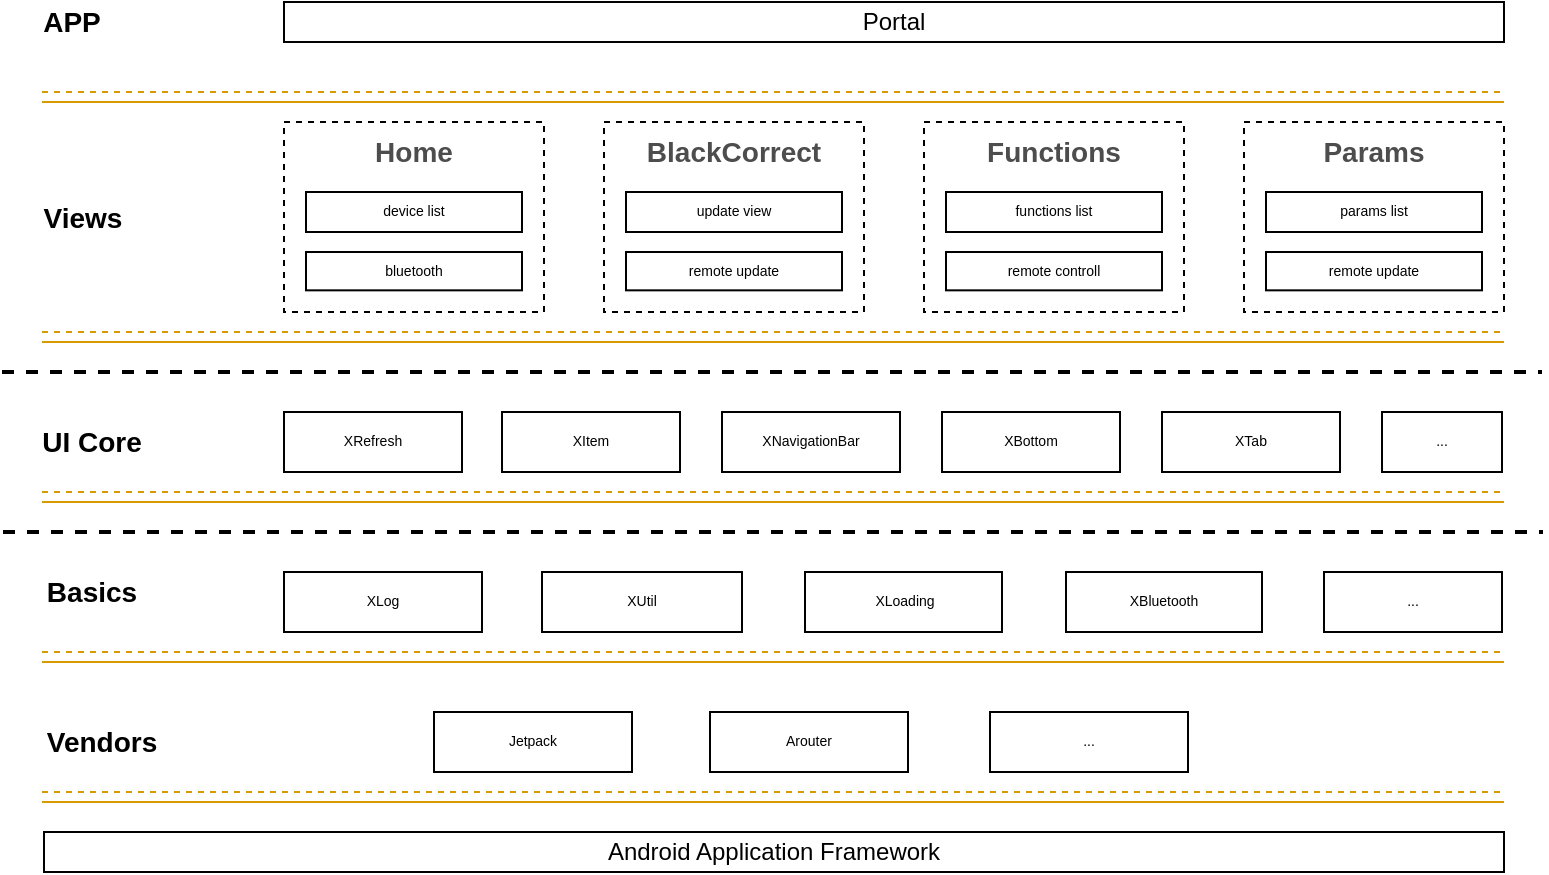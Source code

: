 <mxfile version="13.6.6" type="github">
  <diagram id="7I9l1gyeL_pr8cuKMCyd" name="Page-1">
    <mxGraphModel dx="1886" dy="818" grid="1" gridSize="10" guides="1" tooltips="1" connect="1" arrows="1" fold="1" page="1" pageScale="1" pageWidth="827" pageHeight="1169" math="0" shadow="0">
      <root>
        <mxCell id="0" />
        <mxCell id="1" parent="0" />
        <mxCell id="Bet0oROJrXsEBuuXUEGV-1" value="Portal" style="rounded=0;whiteSpace=wrap;html=1;" vertex="1" parent="1">
          <mxGeometry x="341" y="105" width="610" height="20" as="geometry" />
        </mxCell>
        <mxCell id="Bet0oROJrXsEBuuXUEGV-2" value="APP" style="text;html=1;strokeColor=none;fillColor=none;align=center;verticalAlign=middle;whiteSpace=wrap;rounded=0;fontSize=14;fontStyle=1" vertex="1" parent="1">
          <mxGeometry x="220" y="105" width="30" height="20" as="geometry" />
        </mxCell>
        <mxCell id="Bet0oROJrXsEBuuXUEGV-3" value="Android Application Framework" style="rounded=0;whiteSpace=wrap;html=1;" vertex="1" parent="1">
          <mxGeometry x="221" y="520" width="730" height="20" as="geometry" />
        </mxCell>
        <mxCell id="Bet0oROJrXsEBuuXUEGV-4" value="" style="group" vertex="1" connectable="0" parent="1">
          <mxGeometry x="220" y="150" width="731" height="5" as="geometry" />
        </mxCell>
        <mxCell id="Bet0oROJrXsEBuuXUEGV-5" value="" style="endArrow=none;dashed=1;html=1;fontSize=14;fillColor=#ffe6cc;strokeColor=#d79b00;" edge="1" parent="Bet0oROJrXsEBuuXUEGV-4">
          <mxGeometry width="50" height="50" relative="1" as="geometry">
            <mxPoint as="sourcePoint" />
            <mxPoint x="731" as="targetPoint" />
          </mxGeometry>
        </mxCell>
        <mxCell id="Bet0oROJrXsEBuuXUEGV-6" value="" style="endArrow=none;html=1;fontSize=14;fillColor=#ffe6cc;strokeColor=#d79b00;" edge="1" parent="Bet0oROJrXsEBuuXUEGV-4">
          <mxGeometry width="50" height="50" relative="1" as="geometry">
            <mxPoint y="5" as="sourcePoint" />
            <mxPoint x="731" y="5" as="targetPoint" />
          </mxGeometry>
        </mxCell>
        <mxCell id="Bet0oROJrXsEBuuXUEGV-7" value="Views" style="text;html=1;strokeColor=none;fillColor=none;align=center;verticalAlign=middle;whiteSpace=wrap;rounded=0;fontSize=14;fontStyle=1" vertex="1" parent="1">
          <mxGeometry x="221" y="202.5" width="39" height="20" as="geometry" />
        </mxCell>
        <mxCell id="Bet0oROJrXsEBuuXUEGV-8" value="" style="group" vertex="1" connectable="0" parent="1">
          <mxGeometry x="501" y="165" width="130" height="95" as="geometry" />
        </mxCell>
        <mxCell id="Bet0oROJrXsEBuuXUEGV-9" value="&lt;font color=&quot;#4d4d4d&quot;&gt;&lt;b&gt;BlackCorrect&lt;/b&gt;&lt;/font&gt;" style="rounded=0;whiteSpace=wrap;html=1;fontSize=14;dashed=1;verticalAlign=top;" vertex="1" parent="Bet0oROJrXsEBuuXUEGV-8">
          <mxGeometry width="130" height="95" as="geometry" />
        </mxCell>
        <mxCell id="Bet0oROJrXsEBuuXUEGV-10" value="update view" style="rounded=0;whiteSpace=wrap;html=1;fontSize=7;" vertex="1" parent="Bet0oROJrXsEBuuXUEGV-8">
          <mxGeometry x="11" y="35" width="108" height="20" as="geometry" />
        </mxCell>
        <mxCell id="Bet0oROJrXsEBuuXUEGV-11" value="remote update" style="rounded=0;whiteSpace=wrap;html=1;fontSize=7;" vertex="1" parent="Bet0oROJrXsEBuuXUEGV-8">
          <mxGeometry x="11" y="65" width="108" height="19.17" as="geometry" />
        </mxCell>
        <mxCell id="Bet0oROJrXsEBuuXUEGV-12" value="" style="group" vertex="1" connectable="0" parent="1">
          <mxGeometry x="661" y="165" width="130" height="95" as="geometry" />
        </mxCell>
        <mxCell id="Bet0oROJrXsEBuuXUEGV-13" value="&lt;font color=&quot;#4d4d4d&quot;&gt;&lt;b&gt;Functions&lt;/b&gt;&lt;/font&gt;" style="rounded=0;whiteSpace=wrap;html=1;fontSize=14;dashed=1;verticalAlign=top;" vertex="1" parent="Bet0oROJrXsEBuuXUEGV-12">
          <mxGeometry width="130" height="95" as="geometry" />
        </mxCell>
        <mxCell id="Bet0oROJrXsEBuuXUEGV-14" value="functions list" style="rounded=0;whiteSpace=wrap;html=1;fontSize=7;" vertex="1" parent="Bet0oROJrXsEBuuXUEGV-12">
          <mxGeometry x="11" y="35" width="108" height="20" as="geometry" />
        </mxCell>
        <mxCell id="Bet0oROJrXsEBuuXUEGV-15" value="remote controll" style="rounded=0;whiteSpace=wrap;html=1;fontSize=7;" vertex="1" parent="Bet0oROJrXsEBuuXUEGV-12">
          <mxGeometry x="11" y="65" width="108" height="19.17" as="geometry" />
        </mxCell>
        <mxCell id="Bet0oROJrXsEBuuXUEGV-16" value="" style="group" vertex="1" connectable="0" parent="1">
          <mxGeometry x="821" y="165" width="130" height="95" as="geometry" />
        </mxCell>
        <mxCell id="Bet0oROJrXsEBuuXUEGV-17" value="&lt;font color=&quot;#4d4d4d&quot;&gt;&lt;b&gt;Params&lt;/b&gt;&lt;/font&gt;" style="rounded=0;whiteSpace=wrap;html=1;fontSize=14;dashed=1;verticalAlign=top;" vertex="1" parent="Bet0oROJrXsEBuuXUEGV-16">
          <mxGeometry width="130" height="95" as="geometry" />
        </mxCell>
        <mxCell id="Bet0oROJrXsEBuuXUEGV-18" value="params list" style="rounded=0;whiteSpace=wrap;html=1;fontSize=7;" vertex="1" parent="Bet0oROJrXsEBuuXUEGV-16">
          <mxGeometry x="11" y="35" width="108" height="20" as="geometry" />
        </mxCell>
        <mxCell id="Bet0oROJrXsEBuuXUEGV-19" value="remote update" style="rounded=0;whiteSpace=wrap;html=1;fontSize=7;" vertex="1" parent="Bet0oROJrXsEBuuXUEGV-16">
          <mxGeometry x="11" y="65" width="108" height="19.17" as="geometry" />
        </mxCell>
        <mxCell id="Bet0oROJrXsEBuuXUEGV-20" value="" style="group" vertex="1" connectable="0" parent="1">
          <mxGeometry x="341" y="165" width="130" height="95" as="geometry" />
        </mxCell>
        <mxCell id="Bet0oROJrXsEBuuXUEGV-21" value="&lt;font color=&quot;#4d4d4d&quot;&gt;&lt;b&gt;Home&lt;/b&gt;&lt;/font&gt;" style="rounded=0;whiteSpace=wrap;html=1;fontSize=14;dashed=1;verticalAlign=top;" vertex="1" parent="Bet0oROJrXsEBuuXUEGV-20">
          <mxGeometry width="130" height="95" as="geometry" />
        </mxCell>
        <mxCell id="Bet0oROJrXsEBuuXUEGV-22" value="device list" style="rounded=0;whiteSpace=wrap;html=1;fontSize=7;" vertex="1" parent="Bet0oROJrXsEBuuXUEGV-20">
          <mxGeometry x="11" y="35" width="108" height="20" as="geometry" />
        </mxCell>
        <mxCell id="Bet0oROJrXsEBuuXUEGV-23" value="bluetooth" style="rounded=0;whiteSpace=wrap;html=1;fontSize=7;" vertex="1" parent="Bet0oROJrXsEBuuXUEGV-20">
          <mxGeometry x="11" y="65" width="108" height="19.17" as="geometry" />
        </mxCell>
        <mxCell id="Bet0oROJrXsEBuuXUEGV-24" value="" style="group" vertex="1" connectable="0" parent="1">
          <mxGeometry x="220" y="270" width="731" height="5" as="geometry" />
        </mxCell>
        <mxCell id="Bet0oROJrXsEBuuXUEGV-25" value="" style="endArrow=none;dashed=1;html=1;fontSize=14;fillColor=#ffe6cc;strokeColor=#d79b00;" edge="1" parent="Bet0oROJrXsEBuuXUEGV-24">
          <mxGeometry width="50" height="50" relative="1" as="geometry">
            <mxPoint as="sourcePoint" />
            <mxPoint x="731" as="targetPoint" />
          </mxGeometry>
        </mxCell>
        <mxCell id="Bet0oROJrXsEBuuXUEGV-26" value="" style="endArrow=none;html=1;fontSize=14;fillColor=#ffe6cc;strokeColor=#d79b00;" edge="1" parent="Bet0oROJrXsEBuuXUEGV-24">
          <mxGeometry width="50" height="50" relative="1" as="geometry">
            <mxPoint y="5" as="sourcePoint" />
            <mxPoint x="731" y="5" as="targetPoint" />
          </mxGeometry>
        </mxCell>
        <mxCell id="Bet0oROJrXsEBuuXUEGV-27" value="" style="endArrow=none;dashed=1;html=1;strokeWidth=2;fontSize=7;" edge="1" parent="1">
          <mxGeometry width="50" height="50" relative="1" as="geometry">
            <mxPoint x="200" y="290" as="sourcePoint" />
            <mxPoint x="970" y="290" as="targetPoint" />
          </mxGeometry>
        </mxCell>
        <mxCell id="Bet0oROJrXsEBuuXUEGV-28" value="" style="endArrow=none;dashed=1;html=1;strokeWidth=2;fontSize=7;" edge="1" parent="1">
          <mxGeometry width="50" height="50" relative="1" as="geometry">
            <mxPoint x="200.5" y="370.0" as="sourcePoint" />
            <mxPoint x="970.5" y="370.0" as="targetPoint" />
          </mxGeometry>
        </mxCell>
        <mxCell id="Bet0oROJrXsEBuuXUEGV-29" value="XRefresh" style="rounded=0;whiteSpace=wrap;html=1;fontSize=7;" vertex="1" parent="1">
          <mxGeometry x="341" y="310" width="89" height="30" as="geometry" />
        </mxCell>
        <mxCell id="Bet0oROJrXsEBuuXUEGV-30" value="" style="group" vertex="1" connectable="0" parent="1">
          <mxGeometry x="220" y="350" width="731" height="5" as="geometry" />
        </mxCell>
        <mxCell id="Bet0oROJrXsEBuuXUEGV-31" value="" style="endArrow=none;dashed=1;html=1;fontSize=14;fillColor=#ffe6cc;strokeColor=#d79b00;" edge="1" parent="Bet0oROJrXsEBuuXUEGV-30">
          <mxGeometry width="50" height="50" relative="1" as="geometry">
            <mxPoint as="sourcePoint" />
            <mxPoint x="731" as="targetPoint" />
          </mxGeometry>
        </mxCell>
        <mxCell id="Bet0oROJrXsEBuuXUEGV-32" value="" style="endArrow=none;html=1;fontSize=14;fillColor=#ffe6cc;strokeColor=#d79b00;" edge="1" parent="Bet0oROJrXsEBuuXUEGV-30">
          <mxGeometry width="50" height="50" relative="1" as="geometry">
            <mxPoint y="5" as="sourcePoint" />
            <mxPoint x="731" y="5" as="targetPoint" />
          </mxGeometry>
        </mxCell>
        <mxCell id="Bet0oROJrXsEBuuXUEGV-33" value="XItem" style="rounded=0;whiteSpace=wrap;html=1;fontSize=7;" vertex="1" parent="1">
          <mxGeometry x="450" y="310" width="89" height="30" as="geometry" />
        </mxCell>
        <mxCell id="Bet0oROJrXsEBuuXUEGV-34" value="XNavigationBar" style="rounded=0;whiteSpace=wrap;html=1;fontSize=7;" vertex="1" parent="1">
          <mxGeometry x="560" y="310" width="89" height="30" as="geometry" />
        </mxCell>
        <mxCell id="Bet0oROJrXsEBuuXUEGV-35" value="XBottom" style="rounded=0;whiteSpace=wrap;html=1;fontSize=7;" vertex="1" parent="1">
          <mxGeometry x="670" y="310" width="89" height="30" as="geometry" />
        </mxCell>
        <mxCell id="Bet0oROJrXsEBuuXUEGV-36" value="XTab" style="rounded=0;whiteSpace=wrap;html=1;fontSize=7;" vertex="1" parent="1">
          <mxGeometry x="780" y="310" width="89" height="30" as="geometry" />
        </mxCell>
        <mxCell id="Bet0oROJrXsEBuuXUEGV-37" value="..." style="rounded=0;whiteSpace=wrap;html=1;fontSize=7;" vertex="1" parent="1">
          <mxGeometry x="890" y="310" width="60" height="30" as="geometry" />
        </mxCell>
        <mxCell id="Bet0oROJrXsEBuuXUEGV-38" value="UI Core" style="text;html=1;strokeColor=none;fillColor=none;align=center;verticalAlign=middle;whiteSpace=wrap;rounded=0;fontSize=14;fontStyle=1" vertex="1" parent="1">
          <mxGeometry x="215" y="315" width="60" height="20" as="geometry" />
        </mxCell>
        <mxCell id="Bet0oROJrXsEBuuXUEGV-39" value="XLog" style="rounded=0;whiteSpace=wrap;html=1;fontSize=7;" vertex="1" parent="1">
          <mxGeometry x="341" y="390" width="99" height="30" as="geometry" />
        </mxCell>
        <mxCell id="Bet0oROJrXsEBuuXUEGV-40" value="XUtil" style="rounded=0;whiteSpace=wrap;html=1;fontSize=7;" vertex="1" parent="1">
          <mxGeometry x="470" y="390" width="100" height="30" as="geometry" />
        </mxCell>
        <mxCell id="Bet0oROJrXsEBuuXUEGV-41" value="XLoading" style="rounded=0;whiteSpace=wrap;html=1;fontSize=7;" vertex="1" parent="1">
          <mxGeometry x="601.5" y="390" width="98.5" height="30" as="geometry" />
        </mxCell>
        <mxCell id="Bet0oROJrXsEBuuXUEGV-42" value="XBluetooth" style="rounded=0;whiteSpace=wrap;html=1;fontSize=7;" vertex="1" parent="1">
          <mxGeometry x="732" y="390" width="98" height="30" as="geometry" />
        </mxCell>
        <mxCell id="Bet0oROJrXsEBuuXUEGV-43" value="..." style="rounded=0;whiteSpace=wrap;html=1;fontSize=7;" vertex="1" parent="1">
          <mxGeometry x="861" y="390" width="89" height="30" as="geometry" />
        </mxCell>
        <mxCell id="Bet0oROJrXsEBuuXUEGV-44" value="Basics" style="text;html=1;strokeColor=none;fillColor=none;align=center;verticalAlign=middle;whiteSpace=wrap;rounded=0;fontSize=14;fontStyle=1" vertex="1" parent="1">
          <mxGeometry x="220" y="390" width="50" height="20" as="geometry" />
        </mxCell>
        <mxCell id="Bet0oROJrXsEBuuXUEGV-45" value="" style="group" vertex="1" connectable="0" parent="1">
          <mxGeometry x="220" y="430" width="731" height="5" as="geometry" />
        </mxCell>
        <mxCell id="Bet0oROJrXsEBuuXUEGV-46" value="" style="endArrow=none;dashed=1;html=1;fontSize=14;fillColor=#ffe6cc;strokeColor=#d79b00;" edge="1" parent="Bet0oROJrXsEBuuXUEGV-45">
          <mxGeometry width="50" height="50" relative="1" as="geometry">
            <mxPoint as="sourcePoint" />
            <mxPoint x="731" as="targetPoint" />
          </mxGeometry>
        </mxCell>
        <mxCell id="Bet0oROJrXsEBuuXUEGV-47" value="" style="endArrow=none;html=1;fontSize=14;fillColor=#ffe6cc;strokeColor=#d79b00;" edge="1" parent="Bet0oROJrXsEBuuXUEGV-45">
          <mxGeometry width="50" height="50" relative="1" as="geometry">
            <mxPoint y="5" as="sourcePoint" />
            <mxPoint x="731" y="5" as="targetPoint" />
          </mxGeometry>
        </mxCell>
        <mxCell id="Bet0oROJrXsEBuuXUEGV-48" value="" style="group" vertex="1" connectable="0" parent="1">
          <mxGeometry x="220" y="500" width="731" height="5" as="geometry" />
        </mxCell>
        <mxCell id="Bet0oROJrXsEBuuXUEGV-49" value="" style="endArrow=none;dashed=1;html=1;fontSize=14;fillColor=#ffe6cc;strokeColor=#d79b00;" edge="1" parent="Bet0oROJrXsEBuuXUEGV-48">
          <mxGeometry width="50" height="50" relative="1" as="geometry">
            <mxPoint as="sourcePoint" />
            <mxPoint x="731" as="targetPoint" />
          </mxGeometry>
        </mxCell>
        <mxCell id="Bet0oROJrXsEBuuXUEGV-50" value="" style="endArrow=none;html=1;fontSize=14;fillColor=#ffe6cc;strokeColor=#d79b00;" edge="1" parent="Bet0oROJrXsEBuuXUEGV-48">
          <mxGeometry width="50" height="50" relative="1" as="geometry">
            <mxPoint y="5" as="sourcePoint" />
            <mxPoint x="731" y="5" as="targetPoint" />
          </mxGeometry>
        </mxCell>
        <mxCell id="Bet0oROJrXsEBuuXUEGV-51" value="Jetpack" style="rounded=0;whiteSpace=wrap;html=1;fontSize=7;" vertex="1" parent="1">
          <mxGeometry x="416" y="460" width="99" height="30" as="geometry" />
        </mxCell>
        <mxCell id="Bet0oROJrXsEBuuXUEGV-52" value="Vendors" style="text;html=1;strokeColor=none;fillColor=none;align=center;verticalAlign=middle;whiteSpace=wrap;rounded=0;fontSize=14;fontStyle=1" vertex="1" parent="1">
          <mxGeometry x="220" y="465" width="60" height="20" as="geometry" />
        </mxCell>
        <mxCell id="Bet0oROJrXsEBuuXUEGV-53" value="Arouter" style="rounded=0;whiteSpace=wrap;html=1;fontSize=7;" vertex="1" parent="1">
          <mxGeometry x="554" y="460" width="99" height="30" as="geometry" />
        </mxCell>
        <mxCell id="Bet0oROJrXsEBuuXUEGV-54" value="..." style="rounded=0;whiteSpace=wrap;html=1;fontSize=7;" vertex="1" parent="1">
          <mxGeometry x="694" y="460" width="99" height="30" as="geometry" />
        </mxCell>
      </root>
    </mxGraphModel>
  </diagram>
</mxfile>
